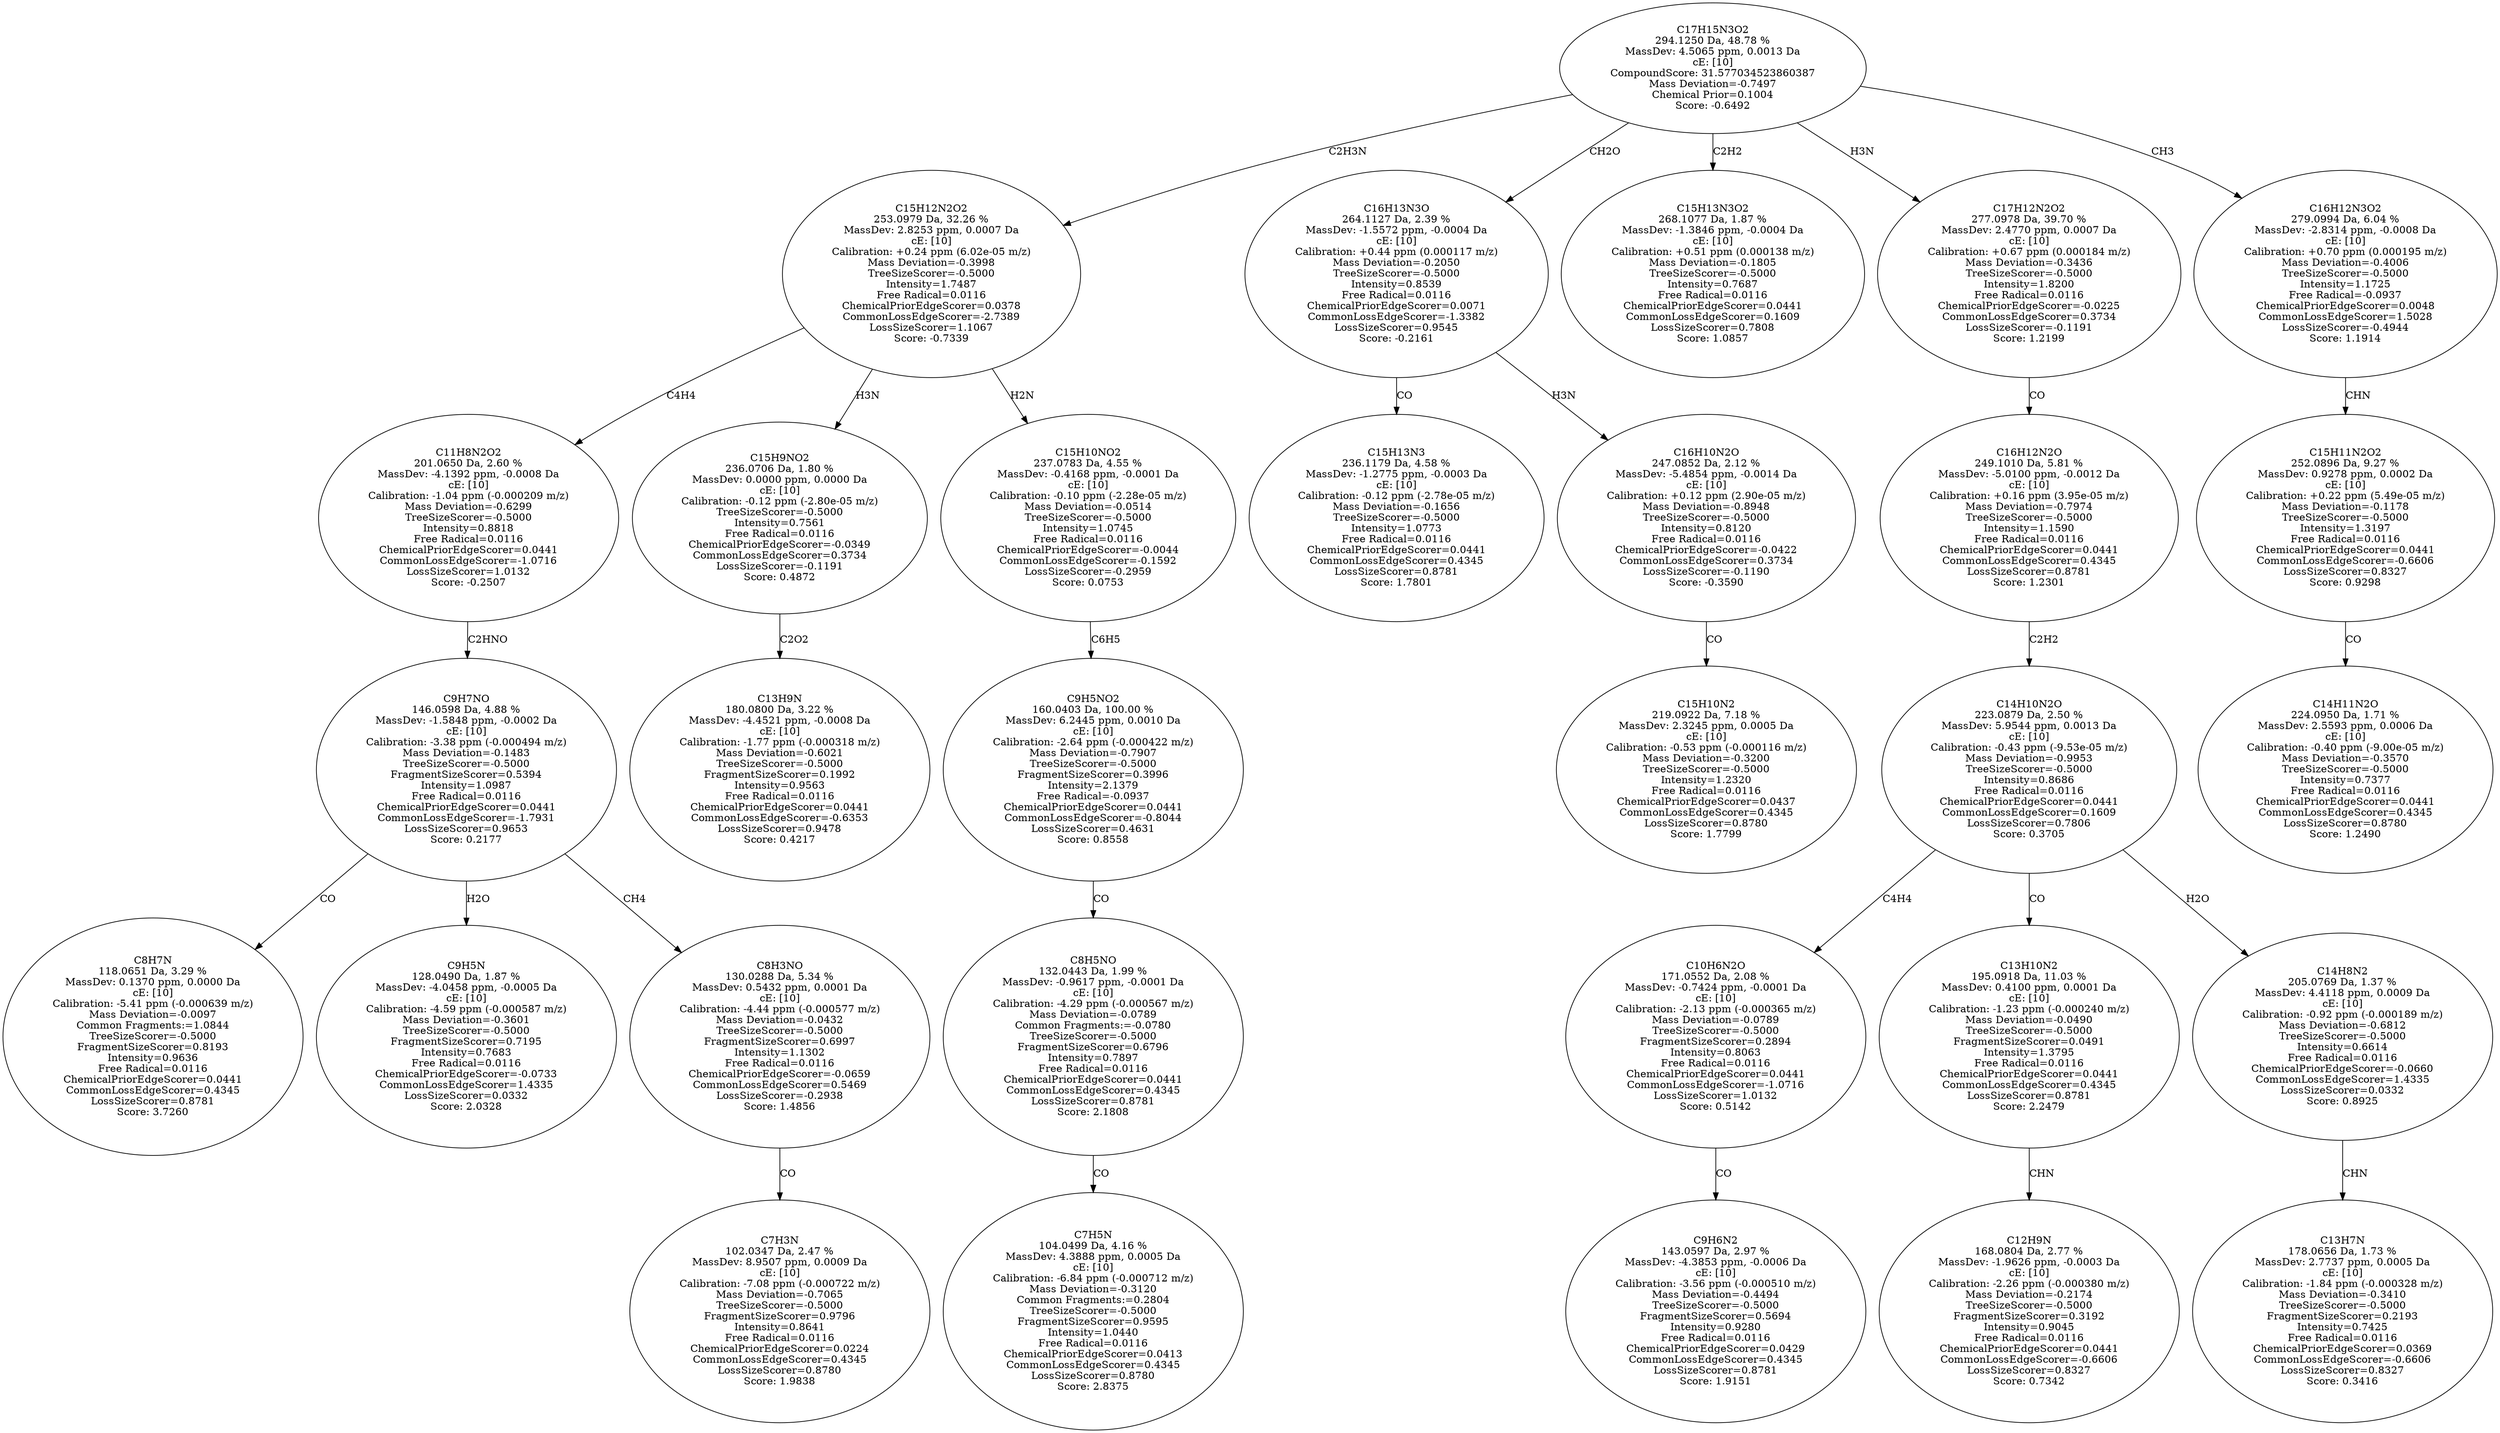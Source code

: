 strict digraph {
v1 [label="C8H7N\n118.0651 Da, 3.29 %\nMassDev: 0.1370 ppm, 0.0000 Da\ncE: [10]\nCalibration: -5.41 ppm (-0.000639 m/z)\nMass Deviation=-0.0097\nCommon Fragments:=1.0844\nTreeSizeScorer=-0.5000\nFragmentSizeScorer=0.8193\nIntensity=0.9636\nFree Radical=0.0116\nChemicalPriorEdgeScorer=0.0441\nCommonLossEdgeScorer=0.4345\nLossSizeScorer=0.8781\nScore: 3.7260"];
v2 [label="C9H5N\n128.0490 Da, 1.87 %\nMassDev: -4.0458 ppm, -0.0005 Da\ncE: [10]\nCalibration: -4.59 ppm (-0.000587 m/z)\nMass Deviation=-0.3601\nTreeSizeScorer=-0.5000\nFragmentSizeScorer=0.7195\nIntensity=0.7683\nFree Radical=0.0116\nChemicalPriorEdgeScorer=-0.0733\nCommonLossEdgeScorer=1.4335\nLossSizeScorer=0.0332\nScore: 2.0328"];
v3 [label="C7H3N\n102.0347 Da, 2.47 %\nMassDev: 8.9507 ppm, 0.0009 Da\ncE: [10]\nCalibration: -7.08 ppm (-0.000722 m/z)\nMass Deviation=-0.7065\nTreeSizeScorer=-0.5000\nFragmentSizeScorer=0.9796\nIntensity=0.8641\nFree Radical=0.0116\nChemicalPriorEdgeScorer=0.0224\nCommonLossEdgeScorer=0.4345\nLossSizeScorer=0.8780\nScore: 1.9838"];
v4 [label="C8H3NO\n130.0288 Da, 5.34 %\nMassDev: 0.5432 ppm, 0.0001 Da\ncE: [10]\nCalibration: -4.44 ppm (-0.000577 m/z)\nMass Deviation=-0.0432\nTreeSizeScorer=-0.5000\nFragmentSizeScorer=0.6997\nIntensity=1.1302\nFree Radical=0.0116\nChemicalPriorEdgeScorer=-0.0659\nCommonLossEdgeScorer=0.5469\nLossSizeScorer=-0.2938\nScore: 1.4856"];
v5 [label="C9H7NO\n146.0598 Da, 4.88 %\nMassDev: -1.5848 ppm, -0.0002 Da\ncE: [10]\nCalibration: -3.38 ppm (-0.000494 m/z)\nMass Deviation=-0.1483\nTreeSizeScorer=-0.5000\nFragmentSizeScorer=0.5394\nIntensity=1.0987\nFree Radical=0.0116\nChemicalPriorEdgeScorer=0.0441\nCommonLossEdgeScorer=-1.7931\nLossSizeScorer=0.9653\nScore: 0.2177"];
v6 [label="C11H8N2O2\n201.0650 Da, 2.60 %\nMassDev: -4.1392 ppm, -0.0008 Da\ncE: [10]\nCalibration: -1.04 ppm (-0.000209 m/z)\nMass Deviation=-0.6299\nTreeSizeScorer=-0.5000\nIntensity=0.8818\nFree Radical=0.0116\nChemicalPriorEdgeScorer=0.0441\nCommonLossEdgeScorer=-1.0716\nLossSizeScorer=1.0132\nScore: -0.2507"];
v7 [label="C13H9N\n180.0800 Da, 3.22 %\nMassDev: -4.4521 ppm, -0.0008 Da\ncE: [10]\nCalibration: -1.77 ppm (-0.000318 m/z)\nMass Deviation=-0.6021\nTreeSizeScorer=-0.5000\nFragmentSizeScorer=0.1992\nIntensity=0.9563\nFree Radical=0.0116\nChemicalPriorEdgeScorer=0.0441\nCommonLossEdgeScorer=-0.6353\nLossSizeScorer=0.9478\nScore: 0.4217"];
v8 [label="C15H9NO2\n236.0706 Da, 1.80 %\nMassDev: 0.0000 ppm, 0.0000 Da\ncE: [10]\nCalibration: -0.12 ppm (-2.80e-05 m/z)\nTreeSizeScorer=-0.5000\nIntensity=0.7561\nFree Radical=0.0116\nChemicalPriorEdgeScorer=-0.0349\nCommonLossEdgeScorer=0.3734\nLossSizeScorer=-0.1191\nScore: 0.4872"];
v9 [label="C7H5N\n104.0499 Da, 4.16 %\nMassDev: 4.3888 ppm, 0.0005 Da\ncE: [10]\nCalibration: -6.84 ppm (-0.000712 m/z)\nMass Deviation=-0.3120\nCommon Fragments:=0.2804\nTreeSizeScorer=-0.5000\nFragmentSizeScorer=0.9595\nIntensity=1.0440\nFree Radical=0.0116\nChemicalPriorEdgeScorer=0.0413\nCommonLossEdgeScorer=0.4345\nLossSizeScorer=0.8780\nScore: 2.8375"];
v10 [label="C8H5NO\n132.0443 Da, 1.99 %\nMassDev: -0.9617 ppm, -0.0001 Da\ncE: [10]\nCalibration: -4.29 ppm (-0.000567 m/z)\nMass Deviation=-0.0789\nCommon Fragments:=-0.0780\nTreeSizeScorer=-0.5000\nFragmentSizeScorer=0.6796\nIntensity=0.7897\nFree Radical=0.0116\nChemicalPriorEdgeScorer=0.0441\nCommonLossEdgeScorer=0.4345\nLossSizeScorer=0.8781\nScore: 2.1808"];
v11 [label="C9H5NO2\n160.0403 Da, 100.00 %\nMassDev: 6.2445 ppm, 0.0010 Da\ncE: [10]\nCalibration: -2.64 ppm (-0.000422 m/z)\nMass Deviation=-0.7907\nTreeSizeScorer=-0.5000\nFragmentSizeScorer=0.3996\nIntensity=2.1379\nFree Radical=-0.0937\nChemicalPriorEdgeScorer=0.0441\nCommonLossEdgeScorer=-0.8044\nLossSizeScorer=0.4631\nScore: 0.8558"];
v12 [label="C15H10NO2\n237.0783 Da, 4.55 %\nMassDev: -0.4168 ppm, -0.0001 Da\ncE: [10]\nCalibration: -0.10 ppm (-2.28e-05 m/z)\nMass Deviation=-0.0514\nTreeSizeScorer=-0.5000\nIntensity=1.0745\nFree Radical=0.0116\nChemicalPriorEdgeScorer=-0.0044\nCommonLossEdgeScorer=-0.1592\nLossSizeScorer=-0.2959\nScore: 0.0753"];
v13 [label="C15H12N2O2\n253.0979 Da, 32.26 %\nMassDev: 2.8253 ppm, 0.0007 Da\ncE: [10]\nCalibration: +0.24 ppm (6.02e-05 m/z)\nMass Deviation=-0.3998\nTreeSizeScorer=-0.5000\nIntensity=1.7487\nFree Radical=0.0116\nChemicalPriorEdgeScorer=0.0378\nCommonLossEdgeScorer=-2.7389\nLossSizeScorer=1.1067\nScore: -0.7339"];
v14 [label="C15H13N3\n236.1179 Da, 4.58 %\nMassDev: -1.2775 ppm, -0.0003 Da\ncE: [10]\nCalibration: -0.12 ppm (-2.78e-05 m/z)\nMass Deviation=-0.1656\nTreeSizeScorer=-0.5000\nIntensity=1.0773\nFree Radical=0.0116\nChemicalPriorEdgeScorer=0.0441\nCommonLossEdgeScorer=0.4345\nLossSizeScorer=0.8781\nScore: 1.7801"];
v15 [label="C15H10N2\n219.0922 Da, 7.18 %\nMassDev: 2.3245 ppm, 0.0005 Da\ncE: [10]\nCalibration: -0.53 ppm (-0.000116 m/z)\nMass Deviation=-0.3200\nTreeSizeScorer=-0.5000\nIntensity=1.2320\nFree Radical=0.0116\nChemicalPriorEdgeScorer=0.0437\nCommonLossEdgeScorer=0.4345\nLossSizeScorer=0.8780\nScore: 1.7799"];
v16 [label="C16H10N2O\n247.0852 Da, 2.12 %\nMassDev: -5.4854 ppm, -0.0014 Da\ncE: [10]\nCalibration: +0.12 ppm (2.90e-05 m/z)\nMass Deviation=-0.8948\nTreeSizeScorer=-0.5000\nIntensity=0.8120\nFree Radical=0.0116\nChemicalPriorEdgeScorer=-0.0422\nCommonLossEdgeScorer=0.3734\nLossSizeScorer=-0.1190\nScore: -0.3590"];
v17 [label="C16H13N3O\n264.1127 Da, 2.39 %\nMassDev: -1.5572 ppm, -0.0004 Da\ncE: [10]\nCalibration: +0.44 ppm (0.000117 m/z)\nMass Deviation=-0.2050\nTreeSizeScorer=-0.5000\nIntensity=0.8539\nFree Radical=0.0116\nChemicalPriorEdgeScorer=0.0071\nCommonLossEdgeScorer=-1.3382\nLossSizeScorer=0.9545\nScore: -0.2161"];
v18 [label="C15H13N3O2\n268.1077 Da, 1.87 %\nMassDev: -1.3846 ppm, -0.0004 Da\ncE: [10]\nCalibration: +0.51 ppm (0.000138 m/z)\nMass Deviation=-0.1805\nTreeSizeScorer=-0.5000\nIntensity=0.7687\nFree Radical=0.0116\nChemicalPriorEdgeScorer=0.0441\nCommonLossEdgeScorer=0.1609\nLossSizeScorer=0.7808\nScore: 1.0857"];
v19 [label="C9H6N2\n143.0597 Da, 2.97 %\nMassDev: -4.3853 ppm, -0.0006 Da\ncE: [10]\nCalibration: -3.56 ppm (-0.000510 m/z)\nMass Deviation=-0.4494\nTreeSizeScorer=-0.5000\nFragmentSizeScorer=0.5694\nIntensity=0.9280\nFree Radical=0.0116\nChemicalPriorEdgeScorer=0.0429\nCommonLossEdgeScorer=0.4345\nLossSizeScorer=0.8781\nScore: 1.9151"];
v20 [label="C10H6N2O\n171.0552 Da, 2.08 %\nMassDev: -0.7424 ppm, -0.0001 Da\ncE: [10]\nCalibration: -2.13 ppm (-0.000365 m/z)\nMass Deviation=-0.0789\nTreeSizeScorer=-0.5000\nFragmentSizeScorer=0.2894\nIntensity=0.8063\nFree Radical=0.0116\nChemicalPriorEdgeScorer=0.0441\nCommonLossEdgeScorer=-1.0716\nLossSizeScorer=1.0132\nScore: 0.5142"];
v21 [label="C12H9N\n168.0804 Da, 2.77 %\nMassDev: -1.9626 ppm, -0.0003 Da\ncE: [10]\nCalibration: -2.26 ppm (-0.000380 m/z)\nMass Deviation=-0.2174\nTreeSizeScorer=-0.5000\nFragmentSizeScorer=0.3192\nIntensity=0.9045\nFree Radical=0.0116\nChemicalPriorEdgeScorer=0.0441\nCommonLossEdgeScorer=-0.6606\nLossSizeScorer=0.8327\nScore: 0.7342"];
v22 [label="C13H10N2\n195.0918 Da, 11.03 %\nMassDev: 0.4100 ppm, 0.0001 Da\ncE: [10]\nCalibration: -1.23 ppm (-0.000240 m/z)\nMass Deviation=-0.0490\nTreeSizeScorer=-0.5000\nFragmentSizeScorer=0.0491\nIntensity=1.3795\nFree Radical=0.0116\nChemicalPriorEdgeScorer=0.0441\nCommonLossEdgeScorer=0.4345\nLossSizeScorer=0.8781\nScore: 2.2479"];
v23 [label="C13H7N\n178.0656 Da, 1.73 %\nMassDev: 2.7737 ppm, 0.0005 Da\ncE: [10]\nCalibration: -1.84 ppm (-0.000328 m/z)\nMass Deviation=-0.3410\nTreeSizeScorer=-0.5000\nFragmentSizeScorer=0.2193\nIntensity=0.7425\nFree Radical=0.0116\nChemicalPriorEdgeScorer=0.0369\nCommonLossEdgeScorer=-0.6606\nLossSizeScorer=0.8327\nScore: 0.3416"];
v24 [label="C14H8N2\n205.0769 Da, 1.37 %\nMassDev: 4.4118 ppm, 0.0009 Da\ncE: [10]\nCalibration: -0.92 ppm (-0.000189 m/z)\nMass Deviation=-0.6812\nTreeSizeScorer=-0.5000\nIntensity=0.6614\nFree Radical=0.0116\nChemicalPriorEdgeScorer=-0.0660\nCommonLossEdgeScorer=1.4335\nLossSizeScorer=0.0332\nScore: 0.8925"];
v25 [label="C14H10N2O\n223.0879 Da, 2.50 %\nMassDev: 5.9544 ppm, 0.0013 Da\ncE: [10]\nCalibration: -0.43 ppm (-9.53e-05 m/z)\nMass Deviation=-0.9953\nTreeSizeScorer=-0.5000\nIntensity=0.8686\nFree Radical=0.0116\nChemicalPriorEdgeScorer=0.0441\nCommonLossEdgeScorer=0.1609\nLossSizeScorer=0.7806\nScore: 0.3705"];
v26 [label="C16H12N2O\n249.1010 Da, 5.81 %\nMassDev: -5.0100 ppm, -0.0012 Da\ncE: [10]\nCalibration: +0.16 ppm (3.95e-05 m/z)\nMass Deviation=-0.7974\nTreeSizeScorer=-0.5000\nIntensity=1.1590\nFree Radical=0.0116\nChemicalPriorEdgeScorer=0.0441\nCommonLossEdgeScorer=0.4345\nLossSizeScorer=0.8781\nScore: 1.2301"];
v27 [label="C17H12N2O2\n277.0978 Da, 39.70 %\nMassDev: 2.4770 ppm, 0.0007 Da\ncE: [10]\nCalibration: +0.67 ppm (0.000184 m/z)\nMass Deviation=-0.3436\nTreeSizeScorer=-0.5000\nIntensity=1.8200\nFree Radical=0.0116\nChemicalPriorEdgeScorer=-0.0225\nCommonLossEdgeScorer=0.3734\nLossSizeScorer=-0.1191\nScore: 1.2199"];
v28 [label="C14H11N2O\n224.0950 Da, 1.71 %\nMassDev: 2.5593 ppm, 0.0006 Da\ncE: [10]\nCalibration: -0.40 ppm (-9.00e-05 m/z)\nMass Deviation=-0.3570\nTreeSizeScorer=-0.5000\nIntensity=0.7377\nFree Radical=0.0116\nChemicalPriorEdgeScorer=0.0441\nCommonLossEdgeScorer=0.4345\nLossSizeScorer=0.8780\nScore: 1.2490"];
v29 [label="C15H11N2O2\n252.0896 Da, 9.27 %\nMassDev: 0.9278 ppm, 0.0002 Da\ncE: [10]\nCalibration: +0.22 ppm (5.49e-05 m/z)\nMass Deviation=-0.1178\nTreeSizeScorer=-0.5000\nIntensity=1.3197\nFree Radical=0.0116\nChemicalPriorEdgeScorer=0.0441\nCommonLossEdgeScorer=-0.6606\nLossSizeScorer=0.8327\nScore: 0.9298"];
v30 [label="C16H12N3O2\n279.0994 Da, 6.04 %\nMassDev: -2.8314 ppm, -0.0008 Da\ncE: [10]\nCalibration: +0.70 ppm (0.000195 m/z)\nMass Deviation=-0.4006\nTreeSizeScorer=-0.5000\nIntensity=1.1725\nFree Radical=-0.0937\nChemicalPriorEdgeScorer=0.0048\nCommonLossEdgeScorer=1.5028\nLossSizeScorer=-0.4944\nScore: 1.1914"];
v31 [label="C17H15N3O2\n294.1250 Da, 48.78 %\nMassDev: 4.5065 ppm, 0.0013 Da\ncE: [10]\nCompoundScore: 31.577034523860387\nMass Deviation=-0.7497\nChemical Prior=0.1004\nScore: -0.6492"];
v5 -> v1 [label="CO"];
v5 -> v2 [label="H2O"];
v4 -> v3 [label="CO"];
v5 -> v4 [label="CH4"];
v6 -> v5 [label="C2HNO"];
v13 -> v6 [label="C4H4"];
v8 -> v7 [label="C2O2"];
v13 -> v8 [label="H3N"];
v10 -> v9 [label="CO"];
v11 -> v10 [label="CO"];
v12 -> v11 [label="C6H5"];
v13 -> v12 [label="H2N"];
v31 -> v13 [label="C2H3N"];
v17 -> v14 [label="CO"];
v16 -> v15 [label="CO"];
v17 -> v16 [label="H3N"];
v31 -> v17 [label="CH2O"];
v31 -> v18 [label="C2H2"];
v20 -> v19 [label="CO"];
v25 -> v20 [label="C4H4"];
v22 -> v21 [label="CHN"];
v25 -> v22 [label="CO"];
v24 -> v23 [label="CHN"];
v25 -> v24 [label="H2O"];
v26 -> v25 [label="C2H2"];
v27 -> v26 [label="CO"];
v31 -> v27 [label="H3N"];
v29 -> v28 [label="CO"];
v30 -> v29 [label="CHN"];
v31 -> v30 [label="CH3"];
}